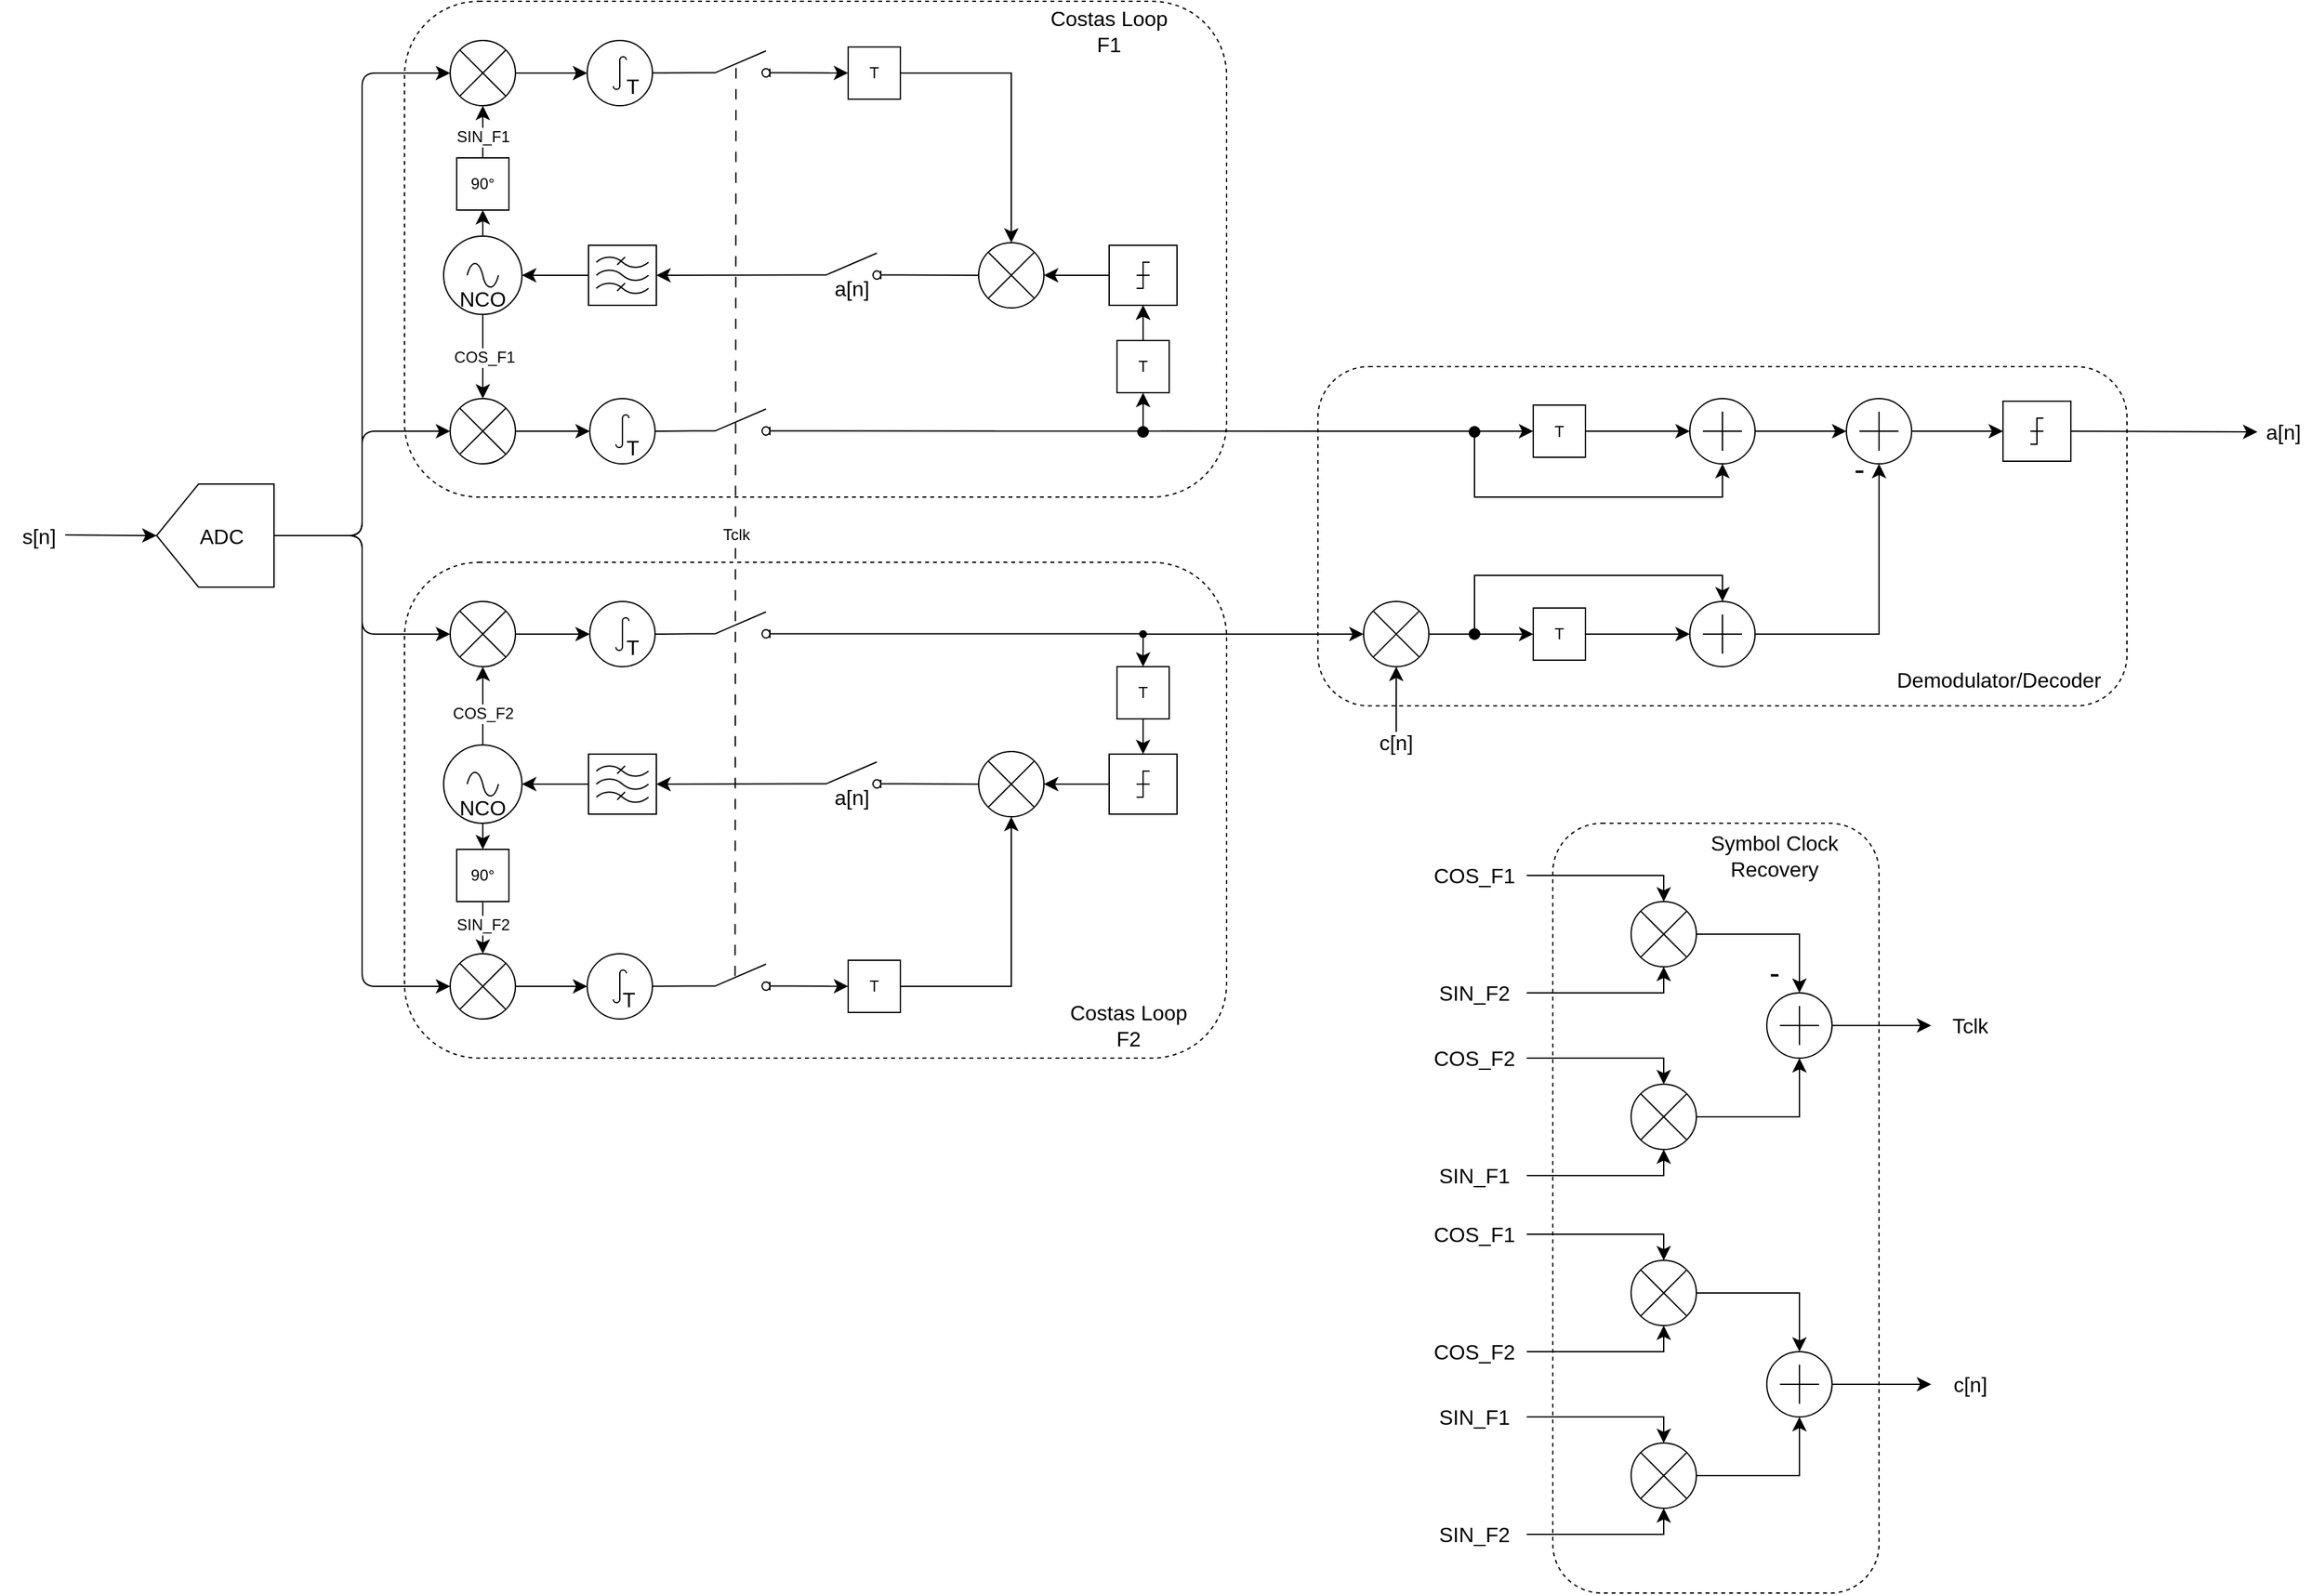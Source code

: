 <mxfile version="24.2.5" type="device">
  <diagram name="Page-1" id="90a13364-a465-7bf4-72fc-28e22215d7a0">
    <mxGraphModel dx="1012" dy="700" grid="1" gridSize="10" guides="1" tooltips="1" connect="1" arrows="1" fold="1" page="1" pageScale="1.5" pageWidth="1169" pageHeight="826" background="none" math="0" shadow="0">
      <root>
        <mxCell id="0" style=";html=1;" />
        <mxCell id="1" style=";html=1;" parent="0" />
        <mxCell id="8JsGSesCkg5EEvxzLTyf-170" value="" style="rounded=1;whiteSpace=wrap;html=1;fillColor=none;dashed=1;strokeWidth=1;glass=0;shadow=0;align=right;perimeterSpacing=0;" parent="1" vertex="1">
          <mxGeometry x="1540" y="860" width="250" height="590" as="geometry" />
        </mxCell>
        <mxCell id="8JsGSesCkg5EEvxzLTyf-123" value="" style="rounded=1;whiteSpace=wrap;html=1;fillColor=none;dashed=1;strokeWidth=1;glass=0;shadow=0;align=right;perimeterSpacing=0;" parent="1" vertex="1">
          <mxGeometry x="1360" y="510" width="620" height="260" as="geometry" />
        </mxCell>
        <mxCell id="8JsGSesCkg5EEvxzLTyf-79" value="" style="rounded=1;whiteSpace=wrap;html=1;fillColor=none;dashed=1;strokeWidth=1;glass=0;shadow=0;" parent="1" vertex="1">
          <mxGeometry x="660" y="660" width="630" height="380" as="geometry" />
        </mxCell>
        <mxCell id="8JsGSesCkg5EEvxzLTyf-78" value="" style="rounded=1;whiteSpace=wrap;html=1;fillColor=none;dashed=1;strokeWidth=1;glass=0;shadow=0;align=right;perimeterSpacing=0;" parent="1" vertex="1">
          <mxGeometry x="660" y="230" width="630" height="380" as="geometry" />
        </mxCell>
        <mxCell id="8JsGSesCkg5EEvxzLTyf-1" value="" style="verticalLabelPosition=bottom;shadow=0;dashed=0;align=center;html=1;verticalAlign=top;shape=mxgraph.electrical.abstract.dac;rotation=-180;" parent="1" vertex="1">
          <mxGeometry x="470" y="600" width="90" height="79" as="geometry" />
        </mxCell>
        <mxCell id="8JsGSesCkg5EEvxzLTyf-2" value="" style="pointerEvents=1;verticalLabelPosition=bottom;shadow=0;dashed=0;align=center;html=1;verticalAlign=top;shape=mxgraph.electrical.signal_sources.source;aspect=fixed;points=[[0.5,0,0],[1,0.5,0],[0.5,1,0],[0,0.5,0]];elSignalType=ac;" parent="1" vertex="1">
          <mxGeometry x="690" y="410" width="60" height="60" as="geometry" />
        </mxCell>
        <mxCell id="8JsGSesCkg5EEvxzLTyf-3" value="" style="verticalLabelPosition=bottom;shadow=0;dashed=0;align=center;html=1;verticalAlign=top;shape=mxgraph.electrical.abstract.multiplier;" parent="1" vertex="1">
          <mxGeometry x="695" y="534.5" width="50" height="50" as="geometry" />
        </mxCell>
        <mxCell id="8JsGSesCkg5EEvxzLTyf-5" value="90°" style="whiteSpace=wrap;html=1;aspect=fixed;" parent="1" vertex="1">
          <mxGeometry x="700" y="350" width="40" height="40" as="geometry" />
        </mxCell>
        <mxCell id="8JsGSesCkg5EEvxzLTyf-6" value="" style="verticalLabelPosition=bottom;shadow=0;dashed=0;align=center;html=1;verticalAlign=top;shape=mxgraph.electrical.abstract.multiplier;" parent="1" vertex="1">
          <mxGeometry x="695" y="260" width="50" height="50" as="geometry" />
        </mxCell>
        <mxCell id="8JsGSesCkg5EEvxzLTyf-8" value="" style="verticalLabelPosition=bottom;shadow=0;dashed=0;align=center;html=1;verticalAlign=top;shape=mxgraph.electrical.abstract.integrator;" parent="1" vertex="1">
          <mxGeometry x="802" y="534.5" width="50" height="50" as="geometry" />
        </mxCell>
        <mxCell id="8JsGSesCkg5EEvxzLTyf-9" value="" style="verticalLabelPosition=bottom;shadow=0;dashed=0;align=center;html=1;verticalAlign=top;shape=mxgraph.electrical.abstract.integrator;" parent="1" vertex="1">
          <mxGeometry x="800" y="260" width="50" height="50" as="geometry" />
        </mxCell>
        <mxCell id="8JsGSesCkg5EEvxzLTyf-10" value="" style="html=1;shape=mxgraph.electrical.electro-mechanical.switchDisconnector;aspect=fixed;elSwitchState=off;" parent="1" vertex="1">
          <mxGeometry x="965" y="423" width="75" height="20" as="geometry" />
        </mxCell>
        <mxCell id="8JsGSesCkg5EEvxzLTyf-11" value="" style="html=1;shape=mxgraph.electrical.electro-mechanical.switchDisconnector;aspect=fixed;elSwitchState=off;" parent="1" vertex="1">
          <mxGeometry x="880" y="542.5" width="75" height="20" as="geometry" />
        </mxCell>
        <mxCell id="8JsGSesCkg5EEvxzLTyf-12" value="" style="html=1;shape=mxgraph.electrical.electro-mechanical.switchDisconnector;aspect=fixed;elSwitchState=off;" parent="1" vertex="1">
          <mxGeometry x="880" y="268" width="75" height="20" as="geometry" />
        </mxCell>
        <mxCell id="8JsGSesCkg5EEvxzLTyf-13" value="T" style="whiteSpace=wrap;html=1;aspect=fixed;" parent="1" vertex="1">
          <mxGeometry x="1000" y="265" width="40" height="40" as="geometry" />
        </mxCell>
        <mxCell id="8JsGSesCkg5EEvxzLTyf-14" value="" style="verticalLabelPosition=bottom;shadow=0;dashed=0;align=center;html=1;verticalAlign=top;shape=mxgraph.electrical.abstract.multiplier;" parent="1" vertex="1">
          <mxGeometry x="1100" y="415" width="50" height="50" as="geometry" />
        </mxCell>
        <mxCell id="8JsGSesCkg5EEvxzLTyf-15" value="" style="verticalLabelPosition=bottom;shadow=0;dashed=0;align=center;html=1;verticalAlign=top;shape=mxgraph.electrical.abstract.quantizer;" parent="1" vertex="1">
          <mxGeometry x="1200" y="417" width="52" height="46" as="geometry" />
        </mxCell>
        <mxCell id="8JsGSesCkg5EEvxzLTyf-94" value="" style="edgeStyle=none;curved=1;rounded=0;orthogonalLoop=1;jettySize=auto;html=1;fontSize=12;startSize=8;endSize=8;" parent="1" source="8JsGSesCkg5EEvxzLTyf-16" target="8JsGSesCkg5EEvxzLTyf-15" edge="1">
          <mxGeometry relative="1" as="geometry" />
        </mxCell>
        <mxCell id="8JsGSesCkg5EEvxzLTyf-16" value="T" style="whiteSpace=wrap;html=1;aspect=fixed;" parent="1" vertex="1">
          <mxGeometry x="1206" y="490" width="40" height="40" as="geometry" />
        </mxCell>
        <mxCell id="8JsGSesCkg5EEvxzLTyf-17" value="" style="verticalLabelPosition=bottom;shadow=0;dashed=0;align=center;html=1;verticalAlign=top;shape=mxgraph.electrical.abstract.summation_point;" parent="1" vertex="1">
          <mxGeometry x="1645" y="534.5" width="50" height="50" as="geometry" />
        </mxCell>
        <mxCell id="8JsGSesCkg5EEvxzLTyf-18" value="" style="verticalLabelPosition=bottom;shadow=0;dashed=0;align=center;html=1;verticalAlign=top;shape=mxgraph.electrical.abstract.summation_point;" parent="1" vertex="1">
          <mxGeometry x="1765" y="534.5" width="50" height="50" as="geometry" />
        </mxCell>
        <mxCell id="8JsGSesCkg5EEvxzLTyf-19" value="" style="endArrow=classic;html=1;rounded=0;fontSize=12;startSize=8;endSize=8;curved=1;" parent="1" source="8JsGSesCkg5EEvxzLTyf-2" target="8JsGSesCkg5EEvxzLTyf-5" edge="1">
          <mxGeometry width="50" height="50" relative="1" as="geometry">
            <mxPoint x="950" y="580" as="sourcePoint" />
            <mxPoint x="1000" y="530" as="targetPoint" />
          </mxGeometry>
        </mxCell>
        <mxCell id="8JsGSesCkg5EEvxzLTyf-20" value="" style="endArrow=classic;html=1;rounded=0;fontSize=12;startSize=8;endSize=8;curved=1;" parent="1" source="8JsGSesCkg5EEvxzLTyf-5" target="8JsGSesCkg5EEvxzLTyf-6" edge="1">
          <mxGeometry width="50" height="50" relative="1" as="geometry">
            <mxPoint x="950" y="580" as="sourcePoint" />
            <mxPoint x="720" y="330" as="targetPoint" />
            <Array as="points" />
          </mxGeometry>
        </mxCell>
        <mxCell id="8JsGSesCkg5EEvxzLTyf-132" value="SIN_F1" style="edgeLabel;html=1;align=center;verticalAlign=middle;resizable=0;points=[];fontSize=12;" parent="8JsGSesCkg5EEvxzLTyf-20" vertex="1" connectable="0">
          <mxGeometry x="-0.2" relative="1" as="geometry">
            <mxPoint as="offset" />
          </mxGeometry>
        </mxCell>
        <mxCell id="8JsGSesCkg5EEvxzLTyf-21" value="" style="endArrow=classic;html=1;rounded=0;fontSize=12;startSize=8;endSize=8;curved=1;exitX=0.5;exitY=1;exitDx=0;exitDy=0;exitPerimeter=0;entryX=0.5;entryY=0;entryDx=0;entryDy=0;entryPerimeter=0;" parent="1" source="8JsGSesCkg5EEvxzLTyf-2" target="8JsGSesCkg5EEvxzLTyf-3" edge="1">
          <mxGeometry width="50" height="50" relative="1" as="geometry">
            <mxPoint x="950" y="580" as="sourcePoint" />
            <mxPoint x="1000" y="530" as="targetPoint" />
          </mxGeometry>
        </mxCell>
        <mxCell id="8JsGSesCkg5EEvxzLTyf-129" value="COS_F1" style="edgeLabel;html=1;align=center;verticalAlign=middle;resizable=0;points=[];fontSize=12;" parent="8JsGSesCkg5EEvxzLTyf-21" vertex="1" connectable="0">
          <mxGeometry x="0.003" y="1" relative="1" as="geometry">
            <mxPoint as="offset" />
          </mxGeometry>
        </mxCell>
        <mxCell id="8JsGSesCkg5EEvxzLTyf-22" value="" style="endArrow=classic;html=1;rounded=0;fontSize=12;startSize=8;endSize=8;curved=1;exitX=0;exitY=0.5;exitDx=0;exitDy=0;exitPerimeter=0;" parent="1" source="8JsGSesCkg5EEvxzLTyf-36" target="8JsGSesCkg5EEvxzLTyf-2" edge="1">
          <mxGeometry width="50" height="50" relative="1" as="geometry">
            <mxPoint x="800" y="440" as="sourcePoint" />
            <mxPoint x="1000" y="530" as="targetPoint" />
          </mxGeometry>
        </mxCell>
        <mxCell id="8JsGSesCkg5EEvxzLTyf-23" value="" style="endArrow=classic;html=1;rounded=0;fontSize=12;startSize=8;endSize=8;curved=1;" parent="1" source="8JsGSesCkg5EEvxzLTyf-3" target="8JsGSesCkg5EEvxzLTyf-8" edge="1">
          <mxGeometry width="50" height="50" relative="1" as="geometry">
            <mxPoint x="950" y="580" as="sourcePoint" />
            <mxPoint x="1000" y="530" as="targetPoint" />
          </mxGeometry>
        </mxCell>
        <mxCell id="8JsGSesCkg5EEvxzLTyf-24" value="" style="endArrow=classic;html=1;rounded=0;fontSize=12;startSize=8;endSize=8;curved=1;entryX=0;entryY=0.5;entryDx=0;entryDy=0;entryPerimeter=0;exitX=1;exitY=0.5;exitDx=0;exitDy=0;exitPerimeter=0;" parent="1" source="8JsGSesCkg5EEvxzLTyf-6" target="8JsGSesCkg5EEvxzLTyf-9" edge="1">
          <mxGeometry width="50" height="50" relative="1" as="geometry">
            <mxPoint x="740" y="285" as="sourcePoint" />
            <mxPoint x="787" y="284.5" as="targetPoint" />
          </mxGeometry>
        </mxCell>
        <mxCell id="8JsGSesCkg5EEvxzLTyf-25" value="" style="endArrow=none;html=1;rounded=0;fontSize=12;startSize=8;endSize=8;curved=1;entryX=0;entryY=0.84;entryDx=0;entryDy=0;endFill=0;" parent="1" source="8JsGSesCkg5EEvxzLTyf-9" target="8JsGSesCkg5EEvxzLTyf-12" edge="1">
          <mxGeometry width="50" height="50" relative="1" as="geometry">
            <mxPoint x="950" y="580" as="sourcePoint" />
            <mxPoint x="1000" y="530" as="targetPoint" />
          </mxGeometry>
        </mxCell>
        <mxCell id="8JsGSesCkg5EEvxzLTyf-26" value="" style="endArrow=classic;html=1;rounded=0;fontSize=12;startSize=8;endSize=8;curved=1;exitX=1;exitY=0.84;exitDx=0;exitDy=0;" parent="1" source="8JsGSesCkg5EEvxzLTyf-12" target="8JsGSesCkg5EEvxzLTyf-13" edge="1">
          <mxGeometry width="50" height="50" relative="1" as="geometry">
            <mxPoint x="950" y="580" as="sourcePoint" />
            <mxPoint x="1000" y="530" as="targetPoint" />
          </mxGeometry>
        </mxCell>
        <mxCell id="8JsGSesCkg5EEvxzLTyf-27" value="" style="endArrow=classic;html=1;rounded=0;fontSize=12;startSize=8;endSize=8;curved=1;exitX=0;exitY=0.84;exitDx=0;exitDy=0;entryX=1;entryY=0.5;entryDx=0;entryDy=0;entryPerimeter=0;" parent="1" source="8JsGSesCkg5EEvxzLTyf-10" target="8JsGSesCkg5EEvxzLTyf-36" edge="1">
          <mxGeometry width="50" height="50" relative="1" as="geometry">
            <mxPoint x="950" y="580" as="sourcePoint" />
            <mxPoint x="852" y="440" as="targetPoint" />
          </mxGeometry>
        </mxCell>
        <mxCell id="8JsGSesCkg5EEvxzLTyf-28" value="" style="endArrow=none;html=1;rounded=0;fontSize=12;startSize=8;endSize=8;curved=1;exitX=1;exitY=0.5;exitDx=0;exitDy=0;exitPerimeter=0;entryX=0;entryY=0.84;entryDx=0;entryDy=0;endFill=0;" parent="1" source="8JsGSesCkg5EEvxzLTyf-8" target="8JsGSesCkg5EEvxzLTyf-11" edge="1">
          <mxGeometry width="50" height="50" relative="1" as="geometry">
            <mxPoint x="950" y="580" as="sourcePoint" />
            <mxPoint x="1000" y="530" as="targetPoint" />
          </mxGeometry>
        </mxCell>
        <mxCell id="8JsGSesCkg5EEvxzLTyf-29" value="" style="endArrow=classic;html=1;rounded=0;fontSize=12;startSize=8;endSize=8;curved=1;exitX=1;exitY=0.84;exitDx=0;exitDy=0;entryX=0;entryY=0.5;entryDx=0;entryDy=0;" parent="1" source="8JsGSesCkg5EEvxzLTyf-11" target="8JsGSesCkg5EEvxzLTyf-92" edge="1">
          <mxGeometry width="50" height="50" relative="1" as="geometry">
            <mxPoint x="950" y="580" as="sourcePoint" />
            <mxPoint x="1000" y="530" as="targetPoint" />
          </mxGeometry>
        </mxCell>
        <mxCell id="8JsGSesCkg5EEvxzLTyf-30" value="" style="endArrow=none;html=1;rounded=0;fontSize=12;startSize=8;endSize=8;curved=1;exitX=0;exitY=0.5;exitDx=0;exitDy=0;exitPerimeter=0;entryX=1;entryY=0.84;entryDx=0;entryDy=0;endFill=0;" parent="1" source="8JsGSesCkg5EEvxzLTyf-14" target="8JsGSesCkg5EEvxzLTyf-10" edge="1">
          <mxGeometry width="50" height="50" relative="1" as="geometry">
            <mxPoint x="950" y="580" as="sourcePoint" />
            <mxPoint x="1000" y="530" as="targetPoint" />
          </mxGeometry>
        </mxCell>
        <mxCell id="8JsGSesCkg5EEvxzLTyf-31" value="" style="endArrow=classic;html=1;rounded=0;fontSize=12;startSize=8;endSize=8;curved=1;entryX=1;entryY=0.5;entryDx=0;entryDy=0;entryPerimeter=0;" parent="1" source="8JsGSesCkg5EEvxzLTyf-15" target="8JsGSesCkg5EEvxzLTyf-14" edge="1">
          <mxGeometry width="50" height="50" relative="1" as="geometry">
            <mxPoint x="950" y="580" as="sourcePoint" />
            <mxPoint x="1000" y="530" as="targetPoint" />
          </mxGeometry>
        </mxCell>
        <mxCell id="8JsGSesCkg5EEvxzLTyf-33" value="" style="endArrow=classic;html=1;rounded=0;fontSize=12;startSize=8;endSize=8;curved=1;entryX=0;entryY=0.5;entryDx=0;entryDy=0;entryPerimeter=0;exitX=1;exitY=0.5;exitDx=0;exitDy=0;exitPerimeter=0;" parent="1" source="8JsGSesCkg5EEvxzLTyf-17" target="8JsGSesCkg5EEvxzLTyf-18" edge="1">
          <mxGeometry width="50" height="50" relative="1" as="geometry">
            <mxPoint x="1315" y="580" as="sourcePoint" />
            <mxPoint x="1365" y="530" as="targetPoint" />
          </mxGeometry>
        </mxCell>
        <mxCell id="8JsGSesCkg5EEvxzLTyf-35" value="" style="edgeStyle=segmentEdgeStyle;endArrow=classic;html=1;curved=0;rounded=0;endSize=8;startSize=8;fontSize=12;exitX=1;exitY=0.5;exitDx=0;exitDy=0;entryX=0.5;entryY=0;entryDx=0;entryDy=0;entryPerimeter=0;" parent="1" source="8JsGSesCkg5EEvxzLTyf-13" target="8JsGSesCkg5EEvxzLTyf-14" edge="1">
          <mxGeometry width="50" height="50" relative="1" as="geometry">
            <mxPoint x="1050" y="340" as="sourcePoint" />
            <mxPoint x="1000" y="530" as="targetPoint" />
          </mxGeometry>
        </mxCell>
        <mxCell id="8JsGSesCkg5EEvxzLTyf-36" value="" style="verticalLabelPosition=bottom;shadow=0;dashed=0;align=center;html=1;verticalAlign=top;shape=mxgraph.electrical.abstract.filter;" parent="1" vertex="1">
          <mxGeometry x="801" y="417" width="52" height="46" as="geometry" />
        </mxCell>
        <mxCell id="8JsGSesCkg5EEvxzLTyf-37" value="" style="verticalLabelPosition=bottom;shadow=0;dashed=0;align=center;html=1;verticalAlign=top;shape=mxgraph.electrical.abstract.quantizer;" parent="1" vertex="1">
          <mxGeometry x="1885" y="536.5" width="52" height="46" as="geometry" />
        </mxCell>
        <mxCell id="8JsGSesCkg5EEvxzLTyf-38" value="" style="endArrow=classic;html=1;rounded=0;fontSize=12;startSize=8;endSize=8;curved=1;entryX=0;entryY=0.5;entryDx=0;entryDy=0;entryPerimeter=0;exitX=1;exitY=0.5;exitDx=0;exitDy=0;exitPerimeter=0;" parent="1" source="8JsGSesCkg5EEvxzLTyf-18" target="8JsGSesCkg5EEvxzLTyf-37" edge="1">
          <mxGeometry width="50" height="50" relative="1" as="geometry">
            <mxPoint x="1625" y="630" as="sourcePoint" />
            <mxPoint x="1675" y="580" as="targetPoint" />
          </mxGeometry>
        </mxCell>
        <mxCell id="8JsGSesCkg5EEvxzLTyf-40" value="" style="verticalLabelPosition=bottom;shadow=0;dashed=0;align=center;html=1;verticalAlign=top;shape=mxgraph.electrical.abstract.multiplier;" parent="1" vertex="1">
          <mxGeometry x="695" y="690" width="50" height="50" as="geometry" />
        </mxCell>
        <mxCell id="8JsGSesCkg5EEvxzLTyf-41" value="" style="verticalLabelPosition=bottom;shadow=0;dashed=0;align=center;html=1;verticalAlign=top;shape=mxgraph.electrical.abstract.integrator;" parent="1" vertex="1">
          <mxGeometry x="802" y="690" width="50" height="50" as="geometry" />
        </mxCell>
        <mxCell id="8JsGSesCkg5EEvxzLTyf-42" value="" style="html=1;shape=mxgraph.electrical.electro-mechanical.switchDisconnector;aspect=fixed;elSwitchState=off;" parent="1" vertex="1">
          <mxGeometry x="880" y="698" width="75" height="20" as="geometry" />
        </mxCell>
        <mxCell id="8JsGSesCkg5EEvxzLTyf-43" value="T" style="whiteSpace=wrap;html=1;aspect=fixed;" parent="1" vertex="1">
          <mxGeometry x="1206" y="740" width="40" height="40" as="geometry" />
        </mxCell>
        <mxCell id="8JsGSesCkg5EEvxzLTyf-45" value="" style="endArrow=classic;html=1;rounded=0;fontSize=12;startSize=8;endSize=8;curved=1;" parent="1" source="8JsGSesCkg5EEvxzLTyf-40" target="8JsGSesCkg5EEvxzLTyf-41" edge="1">
          <mxGeometry width="50" height="50" relative="1" as="geometry">
            <mxPoint x="950" y="735.5" as="sourcePoint" />
            <mxPoint x="1000" y="685.5" as="targetPoint" />
          </mxGeometry>
        </mxCell>
        <mxCell id="8JsGSesCkg5EEvxzLTyf-46" value="" style="endArrow=none;html=1;rounded=0;fontSize=12;startSize=8;endSize=8;curved=1;exitX=1;exitY=0.5;exitDx=0;exitDy=0;exitPerimeter=0;entryX=0;entryY=0.84;entryDx=0;entryDy=0;endFill=0;" parent="1" source="8JsGSesCkg5EEvxzLTyf-41" target="8JsGSesCkg5EEvxzLTyf-42" edge="1">
          <mxGeometry width="50" height="50" relative="1" as="geometry">
            <mxPoint x="950" y="735.5" as="sourcePoint" />
            <mxPoint x="1000" y="685.5" as="targetPoint" />
          </mxGeometry>
        </mxCell>
        <mxCell id="8JsGSesCkg5EEvxzLTyf-51" value="" style="edgeStyle=segmentEdgeStyle;endArrow=classic;html=1;curved=0;rounded=0;endSize=8;startSize=8;fontSize=12;entryX=0.5;entryY=1;entryDx=0;entryDy=0;entryPerimeter=0;" parent="1" source="8JsGSesCkg5EEvxzLTyf-78" target="8JsGSesCkg5EEvxzLTyf-15" edge="1">
          <mxGeometry width="50" height="50" relative="1" as="geometry">
            <mxPoint x="1170" y="530" as="sourcePoint" />
            <mxPoint x="1220" y="480" as="targetPoint" />
          </mxGeometry>
        </mxCell>
        <mxCell id="8JsGSesCkg5EEvxzLTyf-53" value="" style="pointerEvents=1;verticalLabelPosition=bottom;shadow=0;dashed=0;align=center;html=1;verticalAlign=top;shape=mxgraph.electrical.signal_sources.source;aspect=fixed;points=[[0.5,0,0],[1,0.5,0],[0.5,1,0],[0,0.5,0]];elSignalType=ac;" parent="1" vertex="1">
          <mxGeometry x="690" y="800" width="60" height="60" as="geometry" />
        </mxCell>
        <mxCell id="8JsGSesCkg5EEvxzLTyf-54" value="" style="html=1;shape=mxgraph.electrical.electro-mechanical.switchDisconnector;aspect=fixed;elSwitchState=off;" parent="1" vertex="1">
          <mxGeometry x="965" y="813" width="75" height="20" as="geometry" />
        </mxCell>
        <mxCell id="8JsGSesCkg5EEvxzLTyf-55" value="" style="verticalLabelPosition=bottom;shadow=0;dashed=0;align=center;html=1;verticalAlign=top;shape=mxgraph.electrical.abstract.multiplier;" parent="1" vertex="1">
          <mxGeometry x="1100" y="805" width="50" height="50" as="geometry" />
        </mxCell>
        <mxCell id="8JsGSesCkg5EEvxzLTyf-56" value="" style="verticalLabelPosition=bottom;shadow=0;dashed=0;align=center;html=1;verticalAlign=top;shape=mxgraph.electrical.abstract.quantizer;" parent="1" vertex="1">
          <mxGeometry x="1200" y="807" width="52" height="46" as="geometry" />
        </mxCell>
        <mxCell id="8JsGSesCkg5EEvxzLTyf-57" value="" style="endArrow=classic;html=1;rounded=0;fontSize=12;startSize=8;endSize=8;curved=1;entryX=0.5;entryY=1;entryDx=0;entryDy=0;entryPerimeter=0;" parent="1" source="8JsGSesCkg5EEvxzLTyf-53" target="8JsGSesCkg5EEvxzLTyf-40" edge="1">
          <mxGeometry width="50" height="50" relative="1" as="geometry">
            <mxPoint x="950" y="970" as="sourcePoint" />
            <mxPoint x="720" y="770" as="targetPoint" />
          </mxGeometry>
        </mxCell>
        <mxCell id="8JsGSesCkg5EEvxzLTyf-128" value="COS_F2" style="edgeLabel;html=1;align=center;verticalAlign=middle;resizable=0;points=[];fontSize=12;" parent="8JsGSesCkg5EEvxzLTyf-57" vertex="1" connectable="0">
          <mxGeometry x="-0.189" relative="1" as="geometry">
            <mxPoint as="offset" />
          </mxGeometry>
        </mxCell>
        <mxCell id="8JsGSesCkg5EEvxzLTyf-58" value="" style="endArrow=classic;html=1;rounded=0;fontSize=12;startSize=8;endSize=8;curved=1;exitX=0.5;exitY=1;exitDx=0;exitDy=0;exitPerimeter=0;entryX=0.5;entryY=0;entryDx=0;entryDy=0;" parent="1" source="8JsGSesCkg5EEvxzLTyf-53" target="8JsGSesCkg5EEvxzLTyf-64" edge="1">
          <mxGeometry width="50" height="50" relative="1" as="geometry">
            <mxPoint x="950" y="970" as="sourcePoint" />
            <mxPoint x="720" y="880" as="targetPoint" />
          </mxGeometry>
        </mxCell>
        <mxCell id="8JsGSesCkg5EEvxzLTyf-59" value="" style="endArrow=classic;html=1;rounded=0;fontSize=12;startSize=8;endSize=8;curved=1;exitX=0;exitY=0.5;exitDx=0;exitDy=0;exitPerimeter=0;" parent="1" source="8JsGSesCkg5EEvxzLTyf-63" target="8JsGSesCkg5EEvxzLTyf-53" edge="1">
          <mxGeometry width="50" height="50" relative="1" as="geometry">
            <mxPoint x="800" y="830" as="sourcePoint" />
            <mxPoint x="1000" y="920" as="targetPoint" />
          </mxGeometry>
        </mxCell>
        <mxCell id="8JsGSesCkg5EEvxzLTyf-60" value="" style="endArrow=classic;html=1;rounded=0;fontSize=12;startSize=8;endSize=8;curved=1;exitX=0;exitY=0.84;exitDx=0;exitDy=0;entryX=1;entryY=0.5;entryDx=0;entryDy=0;entryPerimeter=0;" parent="1" source="8JsGSesCkg5EEvxzLTyf-54" target="8JsGSesCkg5EEvxzLTyf-63" edge="1">
          <mxGeometry width="50" height="50" relative="1" as="geometry">
            <mxPoint x="950" y="970" as="sourcePoint" />
            <mxPoint x="852" y="830" as="targetPoint" />
          </mxGeometry>
        </mxCell>
        <mxCell id="8JsGSesCkg5EEvxzLTyf-61" value="" style="endArrow=none;html=1;rounded=0;fontSize=12;startSize=8;endSize=8;curved=1;exitX=0;exitY=0.5;exitDx=0;exitDy=0;exitPerimeter=0;entryX=1;entryY=0.84;entryDx=0;entryDy=0;endFill=0;" parent="1" source="8JsGSesCkg5EEvxzLTyf-55" target="8JsGSesCkg5EEvxzLTyf-54" edge="1">
          <mxGeometry width="50" height="50" relative="1" as="geometry">
            <mxPoint x="950" y="970" as="sourcePoint" />
            <mxPoint x="1000" y="920" as="targetPoint" />
          </mxGeometry>
        </mxCell>
        <mxCell id="8JsGSesCkg5EEvxzLTyf-62" value="" style="endArrow=classic;html=1;rounded=0;fontSize=12;startSize=8;endSize=8;curved=1;entryX=1;entryY=0.5;entryDx=0;entryDy=0;entryPerimeter=0;" parent="1" source="8JsGSesCkg5EEvxzLTyf-56" target="8JsGSesCkg5EEvxzLTyf-55" edge="1">
          <mxGeometry width="50" height="50" relative="1" as="geometry">
            <mxPoint x="950" y="970" as="sourcePoint" />
            <mxPoint x="1000" y="920" as="targetPoint" />
          </mxGeometry>
        </mxCell>
        <mxCell id="8JsGSesCkg5EEvxzLTyf-63" value="" style="verticalLabelPosition=bottom;shadow=0;dashed=0;align=center;html=1;verticalAlign=top;shape=mxgraph.electrical.abstract.filter;" parent="1" vertex="1">
          <mxGeometry x="801" y="807" width="52" height="46" as="geometry" />
        </mxCell>
        <mxCell id="8JsGSesCkg5EEvxzLTyf-64" value="90°" style="whiteSpace=wrap;html=1;aspect=fixed;" parent="1" vertex="1">
          <mxGeometry x="700" y="880" width="40" height="40" as="geometry" />
        </mxCell>
        <mxCell id="8JsGSesCkg5EEvxzLTyf-65" value="" style="verticalLabelPosition=bottom;shadow=0;dashed=0;align=center;html=1;verticalAlign=top;shape=mxgraph.electrical.abstract.multiplier;" parent="1" vertex="1">
          <mxGeometry x="695" y="960" width="50" height="50" as="geometry" />
        </mxCell>
        <mxCell id="8JsGSesCkg5EEvxzLTyf-66" value="" style="verticalLabelPosition=bottom;shadow=0;dashed=0;align=center;html=1;verticalAlign=top;shape=mxgraph.electrical.abstract.integrator;" parent="1" vertex="1">
          <mxGeometry x="800" y="960" width="50" height="50" as="geometry" />
        </mxCell>
        <mxCell id="8JsGSesCkg5EEvxzLTyf-67" value="" style="html=1;shape=mxgraph.electrical.electro-mechanical.switchDisconnector;aspect=fixed;elSwitchState=off;" parent="1" vertex="1">
          <mxGeometry x="880" y="968" width="75" height="20" as="geometry" />
        </mxCell>
        <mxCell id="8JsGSesCkg5EEvxzLTyf-68" value="T" style="whiteSpace=wrap;html=1;aspect=fixed;" parent="1" vertex="1">
          <mxGeometry x="1000" y="965" width="40" height="40" as="geometry" />
        </mxCell>
        <mxCell id="8JsGSesCkg5EEvxzLTyf-69" value="" style="endArrow=classic;html=1;rounded=0;fontSize=12;startSize=8;endSize=8;curved=1;" parent="1" source="8JsGSesCkg5EEvxzLTyf-64" target="8JsGSesCkg5EEvxzLTyf-65" edge="1">
          <mxGeometry width="50" height="50" relative="1" as="geometry">
            <mxPoint x="955" y="1350" as="sourcePoint" />
            <mxPoint x="725" y="1100" as="targetPoint" />
            <Array as="points" />
          </mxGeometry>
        </mxCell>
        <mxCell id="8JsGSesCkg5EEvxzLTyf-130" value="SIN_F2" style="edgeLabel;html=1;align=center;verticalAlign=middle;resizable=0;points=[];fontSize=12;" parent="8JsGSesCkg5EEvxzLTyf-69" vertex="1" connectable="0">
          <mxGeometry x="-0.133" relative="1" as="geometry">
            <mxPoint as="offset" />
          </mxGeometry>
        </mxCell>
        <mxCell id="8JsGSesCkg5EEvxzLTyf-70" value="" style="endArrow=classic;html=1;rounded=0;fontSize=12;startSize=8;endSize=8;curved=1;entryX=0;entryY=0.5;entryDx=0;entryDy=0;entryPerimeter=0;exitX=1;exitY=0.5;exitDx=0;exitDy=0;exitPerimeter=0;" parent="1" source="8JsGSesCkg5EEvxzLTyf-65" target="8JsGSesCkg5EEvxzLTyf-66" edge="1">
          <mxGeometry width="50" height="50" relative="1" as="geometry">
            <mxPoint x="740" y="985" as="sourcePoint" />
            <mxPoint x="787" y="984.5" as="targetPoint" />
          </mxGeometry>
        </mxCell>
        <mxCell id="8JsGSesCkg5EEvxzLTyf-71" value="" style="endArrow=none;html=1;rounded=0;fontSize=12;startSize=8;endSize=8;curved=1;entryX=0;entryY=0.84;entryDx=0;entryDy=0;endFill=0;" parent="1" source="8JsGSesCkg5EEvxzLTyf-66" target="8JsGSesCkg5EEvxzLTyf-67" edge="1">
          <mxGeometry width="50" height="50" relative="1" as="geometry">
            <mxPoint x="950" y="1280" as="sourcePoint" />
            <mxPoint x="1000" y="1230" as="targetPoint" />
          </mxGeometry>
        </mxCell>
        <mxCell id="8JsGSesCkg5EEvxzLTyf-72" value="" style="endArrow=classic;html=1;rounded=0;fontSize=12;startSize=8;endSize=8;curved=1;exitX=1;exitY=0.84;exitDx=0;exitDy=0;" parent="1" source="8JsGSesCkg5EEvxzLTyf-67" target="8JsGSesCkg5EEvxzLTyf-68" edge="1">
          <mxGeometry width="50" height="50" relative="1" as="geometry">
            <mxPoint x="950" y="1280" as="sourcePoint" />
            <mxPoint x="1000" y="1230" as="targetPoint" />
          </mxGeometry>
        </mxCell>
        <mxCell id="8JsGSesCkg5EEvxzLTyf-75" value="" style="edgeStyle=segmentEdgeStyle;endArrow=classic;html=1;curved=0;rounded=0;endSize=8;startSize=8;fontSize=12;exitX=1;exitY=0.5;exitDx=0;exitDy=0;entryX=0.5;entryY=1;entryDx=0;entryDy=0;entryPerimeter=0;" parent="1" source="8JsGSesCkg5EEvxzLTyf-68" target="8JsGSesCkg5EEvxzLTyf-55" edge="1">
          <mxGeometry width="50" height="50" relative="1" as="geometry">
            <mxPoint x="1150" y="940" as="sourcePoint" />
            <mxPoint x="1200" y="890" as="targetPoint" />
          </mxGeometry>
        </mxCell>
        <mxCell id="8JsGSesCkg5EEvxzLTyf-83" value="ADC" style="text;strokeColor=none;fillColor=none;html=1;align=center;verticalAlign=middle;whiteSpace=wrap;rounded=0;fontSize=16;" parent="1" vertex="1">
          <mxGeometry x="490" y="624.5" width="60" height="30" as="geometry" />
        </mxCell>
        <mxCell id="8JsGSesCkg5EEvxzLTyf-85" value="" style="edgeStyle=elbowEdgeStyle;endArrow=classic;html=1;rounded=1;endSize=8;startSize=8;fontSize=12;exitX=0;exitY=0.5;exitDx=0;exitDy=0;exitPerimeter=0;entryX=0;entryY=0.5;entryDx=0;entryDy=0;entryPerimeter=0;curved=0;strokeWidth=1;" parent="1" source="8JsGSesCkg5EEvxzLTyf-1" target="8JsGSesCkg5EEvxzLTyf-6" edge="1">
          <mxGeometry width="50" height="50" relative="1" as="geometry">
            <mxPoint x="580" y="610" as="sourcePoint" />
            <mxPoint x="620" y="290" as="targetPoint" />
          </mxGeometry>
        </mxCell>
        <mxCell id="8JsGSesCkg5EEvxzLTyf-86" value="" style="edgeStyle=elbowEdgeStyle;endArrow=classic;html=1;rounded=1;endSize=8;startSize=8;fontSize=12;exitX=0;exitY=0.5;exitDx=0;exitDy=0;exitPerimeter=0;curved=0;strokeWidth=1;entryX=0;entryY=0.5;entryDx=0;entryDy=0;entryPerimeter=0;" parent="1" source="8JsGSesCkg5EEvxzLTyf-1" target="8JsGSesCkg5EEvxzLTyf-3" edge="1">
          <mxGeometry width="50" height="50" relative="1" as="geometry">
            <mxPoint x="570" y="650" as="sourcePoint" />
            <mxPoint x="600" y="510" as="targetPoint" />
          </mxGeometry>
        </mxCell>
        <mxCell id="8JsGSesCkg5EEvxzLTyf-87" value="" style="edgeStyle=elbowEdgeStyle;endArrow=classic;html=1;rounded=1;endSize=8;startSize=8;fontSize=12;exitX=0;exitY=0.5;exitDx=0;exitDy=0;exitPerimeter=0;curved=0;strokeWidth=1;entryX=0;entryY=0.5;entryDx=0;entryDy=0;entryPerimeter=0;" parent="1" source="8JsGSesCkg5EEvxzLTyf-1" target="8JsGSesCkg5EEvxzLTyf-40" edge="1">
          <mxGeometry width="50" height="50" relative="1" as="geometry">
            <mxPoint x="580" y="660" as="sourcePoint" />
            <mxPoint x="630" y="720" as="targetPoint" />
          </mxGeometry>
        </mxCell>
        <mxCell id="8JsGSesCkg5EEvxzLTyf-88" value="" style="edgeStyle=elbowEdgeStyle;endArrow=classic;html=1;rounded=1;endSize=8;startSize=8;fontSize=12;exitX=0;exitY=0.5;exitDx=0;exitDy=0;exitPerimeter=0;curved=0;strokeWidth=1;entryX=0;entryY=0.5;entryDx=0;entryDy=0;entryPerimeter=0;" parent="1" source="8JsGSesCkg5EEvxzLTyf-1" target="8JsGSesCkg5EEvxzLTyf-65" edge="1">
          <mxGeometry width="50" height="50" relative="1" as="geometry">
            <mxPoint x="590" y="670" as="sourcePoint" />
            <mxPoint x="590" y="750" as="targetPoint" />
          </mxGeometry>
        </mxCell>
        <mxCell id="8JsGSesCkg5EEvxzLTyf-89" value="" style="endArrow=classic;html=1;rounded=0;fontSize=12;startSize=8;endSize=8;curved=1;entryX=1;entryY=0.5;entryDx=0;entryDy=0;entryPerimeter=0;strokeWidth=1;" parent="1" target="8JsGSesCkg5EEvxzLTyf-1" edge="1">
          <mxGeometry width="50" height="50" relative="1" as="geometry">
            <mxPoint x="400" y="639" as="sourcePoint" />
            <mxPoint x="710" y="730" as="targetPoint" />
          </mxGeometry>
        </mxCell>
        <mxCell id="8JsGSesCkg5EEvxzLTyf-90" value="Costas Loop&lt;div&gt;F1&lt;/div&gt;" style="text;strokeColor=none;fillColor=none;html=1;align=center;verticalAlign=middle;whiteSpace=wrap;rounded=0;fontSize=16;" parent="1" vertex="1">
          <mxGeometry x="1145" y="238" width="110" height="30" as="geometry" />
        </mxCell>
        <mxCell id="8JsGSesCkg5EEvxzLTyf-91" value="Costas Loop&lt;div&gt;F2&lt;/div&gt;" style="text;strokeColor=none;fillColor=none;html=1;align=center;verticalAlign=middle;whiteSpace=wrap;rounded=0;fontSize=16;" parent="1" vertex="1">
          <mxGeometry x="1160" y="1000" width="110" height="30" as="geometry" />
        </mxCell>
        <mxCell id="8JsGSesCkg5EEvxzLTyf-92" value="T" style="whiteSpace=wrap;html=1;aspect=fixed;" parent="1" vertex="1">
          <mxGeometry x="1525" y="539.5" width="40" height="40" as="geometry" />
        </mxCell>
        <mxCell id="8JsGSesCkg5EEvxzLTyf-93" value="T" style="whiteSpace=wrap;html=1;aspect=fixed;" parent="1" vertex="1">
          <mxGeometry x="1525" y="695" width="40" height="40" as="geometry" />
        </mxCell>
        <mxCell id="8JsGSesCkg5EEvxzLTyf-95" value="" style="endArrow=classic;html=1;rounded=0;fontSize=12;startSize=8;endSize=8;curved=1;entryX=0.5;entryY=1;entryDx=0;entryDy=0;startArrow=oval;startFill=1;" parent="1" target="8JsGSesCkg5EEvxzLTyf-16" edge="1">
          <mxGeometry width="50" height="50" relative="1" as="geometry">
            <mxPoint x="1226" y="560" as="sourcePoint" />
            <mxPoint x="1350" y="640" as="targetPoint" />
          </mxGeometry>
        </mxCell>
        <mxCell id="8JsGSesCkg5EEvxzLTyf-97" value="" style="endArrow=classic;html=1;rounded=0;fontSize=12;startSize=8;endSize=8;curved=1;entryX=0.5;entryY=0;entryDx=0;entryDy=0;entryPerimeter=0;" parent="1" target="8JsGSesCkg5EEvxzLTyf-56" edge="1">
          <mxGeometry width="50" height="50" relative="1" as="geometry">
            <mxPoint x="1226" y="780" as="sourcePoint" />
            <mxPoint x="1290" y="610" as="targetPoint" />
          </mxGeometry>
        </mxCell>
        <mxCell id="8JsGSesCkg5EEvxzLTyf-100" value="" style="edgeStyle=segmentEdgeStyle;endArrow=classic;html=1;curved=0;rounded=0;endSize=8;startSize=8;fontSize=12;exitDx=0;exitDy=0;entryX=0.5;entryY=0;entryDx=0;entryDy=0;" parent="1" source="8JsGSesCkg5EEvxzLTyf-101" target="8JsGSesCkg5EEvxzLTyf-43" edge="1">
          <mxGeometry width="50" height="50" relative="1" as="geometry">
            <mxPoint x="1320" y="650" as="sourcePoint" />
            <mxPoint x="1290" y="610" as="targetPoint" />
          </mxGeometry>
        </mxCell>
        <mxCell id="8JsGSesCkg5EEvxzLTyf-102" value="" style="edgeStyle=segmentEdgeStyle;endArrow=none;html=1;curved=0;rounded=0;endSize=8;startSize=8;fontSize=12;exitX=1;exitY=0.84;exitDx=0;exitDy=0;entryDx=0;entryDy=0;endFill=0;" parent="1" source="8JsGSesCkg5EEvxzLTyf-42" target="8JsGSesCkg5EEvxzLTyf-101" edge="1">
          <mxGeometry width="50" height="50" relative="1" as="geometry">
            <mxPoint x="955" y="715" as="sourcePoint" />
            <mxPoint x="1226" y="740" as="targetPoint" />
          </mxGeometry>
        </mxCell>
        <mxCell id="8JsGSesCkg5EEvxzLTyf-101" value="" style="shape=waypoint;sketch=0;fillStyle=solid;size=6;pointerEvents=1;points=[];fillColor=none;resizable=0;rotatable=0;perimeter=centerPerimeter;snapToPoint=1;" parent="1" vertex="1">
          <mxGeometry x="1216" y="705" width="20" height="20" as="geometry" />
        </mxCell>
        <mxCell id="8JsGSesCkg5EEvxzLTyf-103" value="" style="endArrow=classic;html=1;rounded=0;fontSize=12;startSize=8;endSize=8;curved=1;exitX=0.681;exitY=0.607;exitDx=0;exitDy=0;exitPerimeter=0;entryX=0;entryY=0.5;entryDx=0;entryDy=0;entryPerimeter=0;" parent="1" source="8JsGSesCkg5EEvxzLTyf-101" target="8JsGSesCkg5EEvxzLTyf-108" edge="1">
          <mxGeometry width="50" height="50" relative="1" as="geometry">
            <mxPoint x="1300" y="780" as="sourcePoint" />
            <mxPoint x="1350" y="730" as="targetPoint" />
          </mxGeometry>
        </mxCell>
        <mxCell id="8JsGSesCkg5EEvxzLTyf-104" value="" style="verticalLabelPosition=bottom;shadow=0;dashed=0;align=center;html=1;verticalAlign=top;shape=mxgraph.electrical.abstract.summation_point;" parent="1" vertex="1">
          <mxGeometry x="1645" y="690" width="50" height="50" as="geometry" />
        </mxCell>
        <mxCell id="8JsGSesCkg5EEvxzLTyf-108" value="" style="verticalLabelPosition=bottom;shadow=0;dashed=0;align=center;html=1;verticalAlign=top;shape=mxgraph.electrical.abstract.multiplier;" parent="1" vertex="1">
          <mxGeometry x="1395" y="690" width="50" height="50" as="geometry" />
        </mxCell>
        <mxCell id="8JsGSesCkg5EEvxzLTyf-109" value="" style="endArrow=classic;html=1;rounded=0;fontSize=12;startSize=8;endSize=8;curved=1;exitX=1;exitY=0.5;exitDx=0;exitDy=0;exitPerimeter=0;entryX=0;entryY=0.5;entryDx=0;entryDy=0;" parent="1" source="8JsGSesCkg5EEvxzLTyf-108" target="8JsGSesCkg5EEvxzLTyf-93" edge="1">
          <mxGeometry width="50" height="50" relative="1" as="geometry">
            <mxPoint x="1560" y="770" as="sourcePoint" />
            <mxPoint x="1530" y="720" as="targetPoint" />
          </mxGeometry>
        </mxCell>
        <mxCell id="8JsGSesCkg5EEvxzLTyf-110" value="" style="endArrow=classic;html=1;rounded=0;fontSize=12;startSize=8;endSize=8;curved=1;exitX=1;exitY=0.5;exitDx=0;exitDy=0;entryX=0;entryY=0.5;entryDx=0;entryDy=0;entryPerimeter=0;" parent="1" source="8JsGSesCkg5EEvxzLTyf-93" target="8JsGSesCkg5EEvxzLTyf-104" edge="1">
          <mxGeometry width="50" height="50" relative="1" as="geometry">
            <mxPoint x="1560" y="770" as="sourcePoint" />
            <mxPoint x="1610" y="720" as="targetPoint" />
          </mxGeometry>
        </mxCell>
        <mxCell id="8JsGSesCkg5EEvxzLTyf-111" value="" style="endArrow=classic;html=1;rounded=0;fontSize=12;startSize=8;endSize=8;curved=1;exitX=1;exitY=0.5;exitDx=0;exitDy=0;entryX=0;entryY=0.5;entryDx=0;entryDy=0;entryPerimeter=0;" parent="1" source="8JsGSesCkg5EEvxzLTyf-92" target="8JsGSesCkg5EEvxzLTyf-17" edge="1">
          <mxGeometry width="50" height="50" relative="1" as="geometry">
            <mxPoint x="1685" y="770" as="sourcePoint" />
            <mxPoint x="1735" y="720" as="targetPoint" />
          </mxGeometry>
        </mxCell>
        <mxCell id="8JsGSesCkg5EEvxzLTyf-112" value="" style="edgeStyle=segmentEdgeStyle;endArrow=classic;html=1;curved=0;rounded=0;endSize=8;startSize=8;fontSize=12;entryX=0.5;entryY=1;entryDx=0;entryDy=0;entryPerimeter=0;exitX=1;exitY=0.5;exitDx=0;exitDy=0;exitPerimeter=0;" parent="1" source="8JsGSesCkg5EEvxzLTyf-104" target="8JsGSesCkg5EEvxzLTyf-18" edge="1">
          <mxGeometry width="50" height="50" relative="1" as="geometry">
            <mxPoint x="1560" y="770" as="sourcePoint" />
            <mxPoint x="1610" y="720" as="targetPoint" />
          </mxGeometry>
        </mxCell>
        <mxCell id="8JsGSesCkg5EEvxzLTyf-114" value="" style="edgeStyle=elbowEdgeStyle;elbow=vertical;endArrow=classic;html=1;rounded=0;endSize=8;startSize=8;fontSize=12;entryX=0.5;entryY=1;entryDx=0;entryDy=0;entryPerimeter=0;startArrow=oval;startFill=1;" parent="1" target="8JsGSesCkg5EEvxzLTyf-17" edge="1">
          <mxGeometry width="50" height="50" relative="1" as="geometry">
            <mxPoint x="1480" y="560" as="sourcePoint" />
            <mxPoint x="1615" y="600" as="targetPoint" />
            <Array as="points">
              <mxPoint x="1580" y="610" />
            </Array>
          </mxGeometry>
        </mxCell>
        <mxCell id="8JsGSesCkg5EEvxzLTyf-115" value="" style="edgeStyle=elbowEdgeStyle;elbow=vertical;endArrow=classic;html=1;rounded=0;endSize=8;startSize=8;fontSize=12;entryX=0.5;entryY=0;entryDx=0;entryDy=0;entryPerimeter=0;startArrow=oval;startFill=1;" parent="1" target="8JsGSesCkg5EEvxzLTyf-104" edge="1">
          <mxGeometry width="50" height="50" relative="1" as="geometry">
            <mxPoint x="1480" y="715" as="sourcePoint" />
            <mxPoint x="1670" y="649.5" as="targetPoint" />
            <Array as="points">
              <mxPoint x="1580" y="670" />
            </Array>
          </mxGeometry>
        </mxCell>
        <mxCell id="8JsGSesCkg5EEvxzLTyf-116" value="-" style="text;strokeColor=none;fillColor=none;html=1;align=center;verticalAlign=middle;whiteSpace=wrap;rounded=0;fontSize=24;" parent="1" vertex="1">
          <mxGeometry x="1745" y="573.5" width="60" height="30" as="geometry" />
        </mxCell>
        <mxCell id="8JsGSesCkg5EEvxzLTyf-117" value="" style="endArrow=none;dashed=1;html=1;rounded=0;fontSize=12;startSize=8;endSize=8;curved=1;exitX=0.444;exitY=0.457;exitDx=0;exitDy=0;exitPerimeter=0;startArrow=none;startFill=0;endFill=0;entryX=0.454;entryY=0.569;entryDx=0;entryDy=0;entryPerimeter=0;dashPattern=8 8;" parent="1" source="8JsGSesCkg5EEvxzLTyf-67" target="8JsGSesCkg5EEvxzLTyf-12" edge="1">
          <mxGeometry width="50" height="50" relative="1" as="geometry">
            <mxPoint x="790" y="880" as="sourcePoint" />
            <mxPoint x="913" y="640" as="targetPoint" />
          </mxGeometry>
        </mxCell>
        <mxCell id="8JsGSesCkg5EEvxzLTyf-118" value="Tclk" style="edgeLabel;html=1;align=center;verticalAlign=middle;resizable=0;points=[];fontSize=12;" parent="8JsGSesCkg5EEvxzLTyf-117" vertex="1" connectable="0">
          <mxGeometry x="-0.03" relative="1" as="geometry">
            <mxPoint as="offset" />
          </mxGeometry>
        </mxCell>
        <mxCell id="8JsGSesCkg5EEvxzLTyf-119" value="a[n]" style="text;strokeColor=none;fillColor=none;html=1;align=center;verticalAlign=middle;whiteSpace=wrap;rounded=0;fontSize=16;" parent="1" vertex="1">
          <mxGeometry x="972.5" y="435" width="60" height="30" as="geometry" />
        </mxCell>
        <mxCell id="8JsGSesCkg5EEvxzLTyf-120" value="a[n]" style="text;strokeColor=none;fillColor=none;html=1;align=center;verticalAlign=middle;whiteSpace=wrap;rounded=0;fontSize=16;" parent="1" vertex="1">
          <mxGeometry x="972.5" y="825" width="60" height="30" as="geometry" />
        </mxCell>
        <mxCell id="8JsGSesCkg5EEvxzLTyf-121" value="" style="endArrow=classic;html=1;rounded=0;fontSize=12;startSize=8;endSize=8;curved=1;entryX=0.5;entryY=1;entryDx=0;entryDy=0;entryPerimeter=0;" parent="1" target="8JsGSesCkg5EEvxzLTyf-108" edge="1">
          <mxGeometry width="50" height="50" relative="1" as="geometry">
            <mxPoint x="1420" y="790" as="sourcePoint" />
            <mxPoint x="1120" y="810" as="targetPoint" />
          </mxGeometry>
        </mxCell>
        <mxCell id="8JsGSesCkg5EEvxzLTyf-122" value="c[n]" style="text;strokeColor=none;fillColor=none;html=1;align=center;verticalAlign=middle;whiteSpace=wrap;rounded=0;fontSize=16;" parent="1" vertex="1">
          <mxGeometry x="1390" y="783" width="60" height="30" as="geometry" />
        </mxCell>
        <mxCell id="8JsGSesCkg5EEvxzLTyf-125" value="" style="endArrow=classic;html=1;rounded=0;fontSize=12;startSize=8;endSize=8;curved=1;exitX=1;exitY=0.5;exitDx=0;exitDy=0;exitPerimeter=0;" parent="1" source="8JsGSesCkg5EEvxzLTyf-37" edge="1">
          <mxGeometry width="50" height="50" relative="1" as="geometry">
            <mxPoint x="1680" y="750" as="sourcePoint" />
            <mxPoint x="2080" y="560" as="targetPoint" />
          </mxGeometry>
        </mxCell>
        <mxCell id="8JsGSesCkg5EEvxzLTyf-126" value="a[n]" style="text;strokeColor=none;fillColor=none;html=1;align=center;verticalAlign=middle;whiteSpace=wrap;rounded=0;fontSize=16;" parent="1" vertex="1">
          <mxGeometry x="2070" y="544.5" width="60" height="30" as="geometry" />
        </mxCell>
        <mxCell id="8JsGSesCkg5EEvxzLTyf-127" value="Demodulator/Decoder" style="text;strokeColor=none;fillColor=none;html=1;align=center;verticalAlign=middle;whiteSpace=wrap;rounded=0;fontSize=16;" parent="1" vertex="1">
          <mxGeometry x="1827" y="735" width="110" height="30" as="geometry" />
        </mxCell>
        <mxCell id="8JsGSesCkg5EEvxzLTyf-133" value="s[n]" style="text;strokeColor=none;fillColor=none;html=1;align=center;verticalAlign=middle;whiteSpace=wrap;rounded=0;fontSize=16;" parent="1" vertex="1">
          <mxGeometry x="350" y="625" width="60" height="30" as="geometry" />
        </mxCell>
        <mxCell id="8JsGSesCkg5EEvxzLTyf-134" value="" style="verticalLabelPosition=bottom;shadow=0;dashed=0;align=center;html=1;verticalAlign=top;shape=mxgraph.electrical.abstract.multiplier;" parent="1" vertex="1">
          <mxGeometry x="1600" y="920" width="50" height="50" as="geometry" />
        </mxCell>
        <mxCell id="8JsGSesCkg5EEvxzLTyf-135" value="" style="verticalLabelPosition=bottom;shadow=0;dashed=0;align=center;html=1;verticalAlign=top;shape=mxgraph.electrical.abstract.multiplier;" parent="1" vertex="1">
          <mxGeometry x="1600" y="1060" width="50" height="50" as="geometry" />
        </mxCell>
        <mxCell id="8JsGSesCkg5EEvxzLTyf-138" value="" style="verticalLabelPosition=bottom;shadow=0;dashed=0;align=center;html=1;verticalAlign=top;shape=mxgraph.electrical.abstract.summation_point;" parent="1" vertex="1">
          <mxGeometry x="1704" y="990" width="50" height="50" as="geometry" />
        </mxCell>
        <mxCell id="8JsGSesCkg5EEvxzLTyf-141" value="" style="edgeStyle=segmentEdgeStyle;endArrow=classic;html=1;curved=0;rounded=0;endSize=8;startSize=8;fontSize=12;entryX=0.5;entryY=1;entryDx=0;entryDy=0;entryPerimeter=0;" parent="1" target="8JsGSesCkg5EEvxzLTyf-134" edge="1">
          <mxGeometry width="50" height="50" relative="1" as="geometry">
            <mxPoint x="1520" y="990" as="sourcePoint" />
            <mxPoint x="1670" y="1030" as="targetPoint" />
          </mxGeometry>
        </mxCell>
        <mxCell id="8JsGSesCkg5EEvxzLTyf-142" value="" style="edgeStyle=segmentEdgeStyle;endArrow=classic;html=1;curved=0;rounded=0;endSize=8;startSize=8;fontSize=12;entryX=0.5;entryY=0;entryDx=0;entryDy=0;entryPerimeter=0;" parent="1" target="8JsGSesCkg5EEvxzLTyf-134" edge="1">
          <mxGeometry width="50" height="50" relative="1" as="geometry">
            <mxPoint x="1520" y="900" as="sourcePoint" />
            <mxPoint x="1670" y="1030" as="targetPoint" />
          </mxGeometry>
        </mxCell>
        <mxCell id="8JsGSesCkg5EEvxzLTyf-143" value="" style="edgeStyle=segmentEdgeStyle;endArrow=classic;html=1;curved=0;rounded=0;endSize=8;startSize=8;fontSize=12;entryX=0.5;entryY=0;entryDx=0;entryDy=0;entryPerimeter=0;exitX=1;exitY=0.5;exitDx=0;exitDy=0;exitPerimeter=0;" parent="1" source="8JsGSesCkg5EEvxzLTyf-134" target="8JsGSesCkg5EEvxzLTyf-138" edge="1">
          <mxGeometry width="50" height="50" relative="1" as="geometry">
            <mxPoint x="1620" y="1120" as="sourcePoint" />
            <mxPoint x="1670" y="1070" as="targetPoint" />
          </mxGeometry>
        </mxCell>
        <mxCell id="8JsGSesCkg5EEvxzLTyf-144" value="" style="edgeStyle=segmentEdgeStyle;endArrow=classic;html=1;curved=0;rounded=0;endSize=8;startSize=8;fontSize=12;entryX=0.5;entryY=1;entryDx=0;entryDy=0;entryPerimeter=0;exitX=1;exitY=0.5;exitDx=0;exitDy=0;exitPerimeter=0;" parent="1" source="8JsGSesCkg5EEvxzLTyf-135" target="8JsGSesCkg5EEvxzLTyf-138" edge="1">
          <mxGeometry width="50" height="50" relative="1" as="geometry">
            <mxPoint x="1620" y="1120" as="sourcePoint" />
            <mxPoint x="1670" y="1070" as="targetPoint" />
          </mxGeometry>
        </mxCell>
        <mxCell id="8JsGSesCkg5EEvxzLTyf-145" value="" style="edgeStyle=segmentEdgeStyle;endArrow=classic;html=1;curved=0;rounded=0;endSize=8;startSize=8;fontSize=12;entryX=0.5;entryY=0;entryDx=0;entryDy=0;entryPerimeter=0;" parent="1" edge="1">
          <mxGeometry width="50" height="50" relative="1" as="geometry">
            <mxPoint x="1520" y="1040" as="sourcePoint" />
            <mxPoint x="1625" y="1060" as="targetPoint" />
          </mxGeometry>
        </mxCell>
        <mxCell id="8JsGSesCkg5EEvxzLTyf-146" value="" style="edgeStyle=segmentEdgeStyle;endArrow=classic;html=1;curved=0;rounded=0;endSize=8;startSize=8;fontSize=12;entryX=0.5;entryY=1;entryDx=0;entryDy=0;entryPerimeter=0;" parent="1" edge="1">
          <mxGeometry width="50" height="50" relative="1" as="geometry">
            <mxPoint x="1520" y="1130" as="sourcePoint" />
            <mxPoint x="1625" y="1110" as="targetPoint" />
          </mxGeometry>
        </mxCell>
        <mxCell id="8JsGSesCkg5EEvxzLTyf-147" value="" style="endArrow=classic;html=1;rounded=0;fontSize=12;startSize=8;endSize=8;curved=1;exitX=1;exitY=0.5;exitDx=0;exitDy=0;exitPerimeter=0;" parent="1" source="8JsGSesCkg5EEvxzLTyf-138" edge="1">
          <mxGeometry width="50" height="50" relative="1" as="geometry">
            <mxPoint x="1600" y="1070" as="sourcePoint" />
            <mxPoint x="1830" y="1015" as="targetPoint" />
          </mxGeometry>
        </mxCell>
        <mxCell id="8JsGSesCkg5EEvxzLTyf-148" value="COS_F1" style="text;strokeColor=none;fillColor=none;html=1;align=center;verticalAlign=middle;whiteSpace=wrap;rounded=0;fontSize=16;" parent="1" vertex="1">
          <mxGeometry x="1450" y="885" width="60" height="30" as="geometry" />
        </mxCell>
        <mxCell id="8JsGSesCkg5EEvxzLTyf-149" value="SIN_F2" style="text;strokeColor=none;fillColor=none;html=1;align=center;verticalAlign=middle;whiteSpace=wrap;rounded=0;fontSize=16;" parent="1" vertex="1">
          <mxGeometry x="1450" y="975" width="60" height="30" as="geometry" />
        </mxCell>
        <mxCell id="8JsGSesCkg5EEvxzLTyf-150" value="COS_F2" style="text;strokeColor=none;fillColor=none;html=1;align=center;verticalAlign=middle;whiteSpace=wrap;rounded=0;fontSize=16;" parent="1" vertex="1">
          <mxGeometry x="1450" y="1025" width="60" height="30" as="geometry" />
        </mxCell>
        <mxCell id="8JsGSesCkg5EEvxzLTyf-151" value="SIN_F1" style="text;strokeColor=none;fillColor=none;html=1;align=center;verticalAlign=middle;whiteSpace=wrap;rounded=0;fontSize=16;" parent="1" vertex="1">
          <mxGeometry x="1450" y="1115" width="60" height="30" as="geometry" />
        </mxCell>
        <mxCell id="8JsGSesCkg5EEvxzLTyf-152" value="Tclk" style="text;strokeColor=none;fillColor=none;html=1;align=center;verticalAlign=middle;whiteSpace=wrap;rounded=0;fontSize=16;" parent="1" vertex="1">
          <mxGeometry x="1830" y="1000" width="60" height="30" as="geometry" />
        </mxCell>
        <mxCell id="8JsGSesCkg5EEvxzLTyf-153" value="-" style="text;strokeColor=none;fillColor=none;html=1;align=center;verticalAlign=middle;whiteSpace=wrap;rounded=0;fontSize=24;" parent="1" vertex="1">
          <mxGeometry x="1680" y="960" width="60" height="30" as="geometry" />
        </mxCell>
        <mxCell id="8JsGSesCkg5EEvxzLTyf-154" value="" style="verticalLabelPosition=bottom;shadow=0;dashed=0;align=center;html=1;verticalAlign=top;shape=mxgraph.electrical.abstract.multiplier;" parent="1" vertex="1">
          <mxGeometry x="1600" y="1195" width="50" height="50" as="geometry" />
        </mxCell>
        <mxCell id="8JsGSesCkg5EEvxzLTyf-155" value="" style="verticalLabelPosition=bottom;shadow=0;dashed=0;align=center;html=1;verticalAlign=top;shape=mxgraph.electrical.abstract.multiplier;" parent="1" vertex="1">
          <mxGeometry x="1600" y="1335" width="50" height="50" as="geometry" />
        </mxCell>
        <mxCell id="8JsGSesCkg5EEvxzLTyf-156" value="" style="verticalLabelPosition=bottom;shadow=0;dashed=0;align=center;html=1;verticalAlign=top;shape=mxgraph.electrical.abstract.summation_point;" parent="1" vertex="1">
          <mxGeometry x="1704" y="1265" width="50" height="50" as="geometry" />
        </mxCell>
        <mxCell id="8JsGSesCkg5EEvxzLTyf-157" value="" style="edgeStyle=segmentEdgeStyle;endArrow=classic;html=1;curved=0;rounded=0;endSize=8;startSize=8;fontSize=12;entryX=0.5;entryY=1;entryDx=0;entryDy=0;entryPerimeter=0;" parent="1" target="8JsGSesCkg5EEvxzLTyf-154" edge="1">
          <mxGeometry width="50" height="50" relative="1" as="geometry">
            <mxPoint x="1520" y="1265" as="sourcePoint" />
            <mxPoint x="1670" y="1305" as="targetPoint" />
          </mxGeometry>
        </mxCell>
        <mxCell id="8JsGSesCkg5EEvxzLTyf-158" value="" style="edgeStyle=segmentEdgeStyle;endArrow=classic;html=1;curved=0;rounded=0;endSize=8;startSize=8;fontSize=12;entryX=0.5;entryY=0;entryDx=0;entryDy=0;entryPerimeter=0;" parent="1" target="8JsGSesCkg5EEvxzLTyf-154" edge="1">
          <mxGeometry width="50" height="50" relative="1" as="geometry">
            <mxPoint x="1520" y="1175" as="sourcePoint" />
            <mxPoint x="1670" y="1305" as="targetPoint" />
          </mxGeometry>
        </mxCell>
        <mxCell id="8JsGSesCkg5EEvxzLTyf-159" value="" style="edgeStyle=segmentEdgeStyle;endArrow=classic;html=1;curved=0;rounded=0;endSize=8;startSize=8;fontSize=12;entryX=0.5;entryY=0;entryDx=0;entryDy=0;entryPerimeter=0;exitX=1;exitY=0.5;exitDx=0;exitDy=0;exitPerimeter=0;" parent="1" source="8JsGSesCkg5EEvxzLTyf-154" target="8JsGSesCkg5EEvxzLTyf-156" edge="1">
          <mxGeometry width="50" height="50" relative="1" as="geometry">
            <mxPoint x="1620" y="1395" as="sourcePoint" />
            <mxPoint x="1670" y="1345" as="targetPoint" />
          </mxGeometry>
        </mxCell>
        <mxCell id="8JsGSesCkg5EEvxzLTyf-160" value="" style="edgeStyle=segmentEdgeStyle;endArrow=classic;html=1;curved=0;rounded=0;endSize=8;startSize=8;fontSize=12;entryX=0.5;entryY=1;entryDx=0;entryDy=0;entryPerimeter=0;exitX=1;exitY=0.5;exitDx=0;exitDy=0;exitPerimeter=0;" parent="1" source="8JsGSesCkg5EEvxzLTyf-155" target="8JsGSesCkg5EEvxzLTyf-156" edge="1">
          <mxGeometry width="50" height="50" relative="1" as="geometry">
            <mxPoint x="1620" y="1395" as="sourcePoint" />
            <mxPoint x="1670" y="1345" as="targetPoint" />
          </mxGeometry>
        </mxCell>
        <mxCell id="8JsGSesCkg5EEvxzLTyf-161" value="" style="edgeStyle=segmentEdgeStyle;endArrow=classic;html=1;curved=0;rounded=0;endSize=8;startSize=8;fontSize=12;entryX=0.5;entryY=0;entryDx=0;entryDy=0;entryPerimeter=0;" parent="1" edge="1">
          <mxGeometry width="50" height="50" relative="1" as="geometry">
            <mxPoint x="1520" y="1315" as="sourcePoint" />
            <mxPoint x="1625" y="1335" as="targetPoint" />
          </mxGeometry>
        </mxCell>
        <mxCell id="8JsGSesCkg5EEvxzLTyf-162" value="" style="edgeStyle=segmentEdgeStyle;endArrow=classic;html=1;curved=0;rounded=0;endSize=8;startSize=8;fontSize=12;entryX=0.5;entryY=1;entryDx=0;entryDy=0;entryPerimeter=0;" parent="1" edge="1">
          <mxGeometry width="50" height="50" relative="1" as="geometry">
            <mxPoint x="1520" y="1405" as="sourcePoint" />
            <mxPoint x="1625" y="1385" as="targetPoint" />
          </mxGeometry>
        </mxCell>
        <mxCell id="8JsGSesCkg5EEvxzLTyf-163" value="" style="endArrow=classic;html=1;rounded=0;fontSize=12;startSize=8;endSize=8;curved=1;exitX=1;exitY=0.5;exitDx=0;exitDy=0;exitPerimeter=0;" parent="1" source="8JsGSesCkg5EEvxzLTyf-156" edge="1">
          <mxGeometry width="50" height="50" relative="1" as="geometry">
            <mxPoint x="1600" y="1345" as="sourcePoint" />
            <mxPoint x="1830" y="1290" as="targetPoint" />
          </mxGeometry>
        </mxCell>
        <mxCell id="8JsGSesCkg5EEvxzLTyf-164" value="COS_F1" style="text;strokeColor=none;fillColor=none;html=1;align=center;verticalAlign=middle;whiteSpace=wrap;rounded=0;fontSize=16;" parent="1" vertex="1">
          <mxGeometry x="1450" y="1160" width="60" height="30" as="geometry" />
        </mxCell>
        <mxCell id="8JsGSesCkg5EEvxzLTyf-165" value="COS_F2" style="text;strokeColor=none;fillColor=none;html=1;align=center;verticalAlign=middle;whiteSpace=wrap;rounded=0;fontSize=16;" parent="1" vertex="1">
          <mxGeometry x="1450" y="1250" width="60" height="30" as="geometry" />
        </mxCell>
        <mxCell id="8JsGSesCkg5EEvxzLTyf-166" value="SIN_F1" style="text;strokeColor=none;fillColor=none;html=1;align=center;verticalAlign=middle;whiteSpace=wrap;rounded=0;fontSize=16;" parent="1" vertex="1">
          <mxGeometry x="1450" y="1300" width="60" height="30" as="geometry" />
        </mxCell>
        <mxCell id="8JsGSesCkg5EEvxzLTyf-167" value="SIN_F2" style="text;strokeColor=none;fillColor=none;html=1;align=center;verticalAlign=middle;whiteSpace=wrap;rounded=0;fontSize=16;" parent="1" vertex="1">
          <mxGeometry x="1450" y="1390" width="60" height="30" as="geometry" />
        </mxCell>
        <mxCell id="8JsGSesCkg5EEvxzLTyf-168" value="c[n]" style="text;strokeColor=none;fillColor=none;html=1;align=center;verticalAlign=middle;whiteSpace=wrap;rounded=0;fontSize=16;" parent="1" vertex="1">
          <mxGeometry x="1830" y="1275" width="60" height="30" as="geometry" />
        </mxCell>
        <mxCell id="8JsGSesCkg5EEvxzLTyf-172" value="Symbol Clock Recovery" style="text;strokeColor=none;fillColor=none;html=1;align=center;verticalAlign=middle;whiteSpace=wrap;rounded=0;fontSize=16;" parent="1" vertex="1">
          <mxGeometry x="1655" y="870" width="110" height="30" as="geometry" />
        </mxCell>
        <mxCell id="4bDzmVHQxl3i0gKky2Pv-1" value="NCO" style="text;strokeColor=none;fillColor=none;html=1;align=center;verticalAlign=middle;whiteSpace=wrap;rounded=0;fontSize=16;" parent="1" vertex="1">
          <mxGeometry x="690" y="443" width="60" height="30" as="geometry" />
        </mxCell>
        <mxCell id="4bDzmVHQxl3i0gKky2Pv-3" value="NCO" style="text;strokeColor=none;fillColor=none;html=1;align=center;verticalAlign=middle;whiteSpace=wrap;rounded=0;fontSize=16;" parent="1" vertex="1">
          <mxGeometry x="690" y="833" width="60" height="30" as="geometry" />
        </mxCell>
        <mxCell id="4bDzmVHQxl3i0gKky2Pv-4" value="T" style="text;strokeColor=none;fillColor=none;html=1;align=center;verticalAlign=middle;whiteSpace=wrap;rounded=0;fontSize=16;" parent="1" vertex="1">
          <mxGeometry x="805" y="556.5" width="60" height="30" as="geometry" />
        </mxCell>
        <mxCell id="4bDzmVHQxl3i0gKky2Pv-5" value="T" style="text;strokeColor=none;fillColor=none;html=1;align=center;verticalAlign=middle;whiteSpace=wrap;rounded=0;fontSize=16;" parent="1" vertex="1">
          <mxGeometry x="805" y="710" width="60" height="30" as="geometry" />
        </mxCell>
        <mxCell id="4bDzmVHQxl3i0gKky2Pv-6" value="T" style="text;strokeColor=none;fillColor=none;html=1;align=center;verticalAlign=middle;whiteSpace=wrap;rounded=0;fontSize=16;" parent="1" vertex="1">
          <mxGeometry x="802" y="980" width="60" height="30" as="geometry" />
        </mxCell>
        <mxCell id="4bDzmVHQxl3i0gKky2Pv-7" value="T" style="text;strokeColor=none;fillColor=none;html=1;align=center;verticalAlign=middle;whiteSpace=wrap;rounded=0;fontSize=16;" parent="1" vertex="1">
          <mxGeometry x="805" y="280" width="60" height="30" as="geometry" />
        </mxCell>
      </root>
    </mxGraphModel>
  </diagram>
</mxfile>
